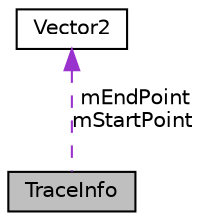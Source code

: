 digraph G
{
  edge [fontname="Helvetica",fontsize="10",labelfontname="Helvetica",labelfontsize="10"];
  node [fontname="Helvetica",fontsize="10",shape=record];
  Node1 [label="TraceInfo",height=0.2,width=0.4,color="black", fillcolor="grey75", style="filled" fontcolor="black"];
  Node2 -> Node1 [dir="back",color="darkorchid3",fontsize="10",style="dashed",label=" mEndPoint\nmStartPoint" ,fontname="Helvetica"];
  Node2 [label="Vector2",height=0.2,width=0.4,color="black", fillcolor="white", style="filled",URL="$class_vector2.html"];
}
